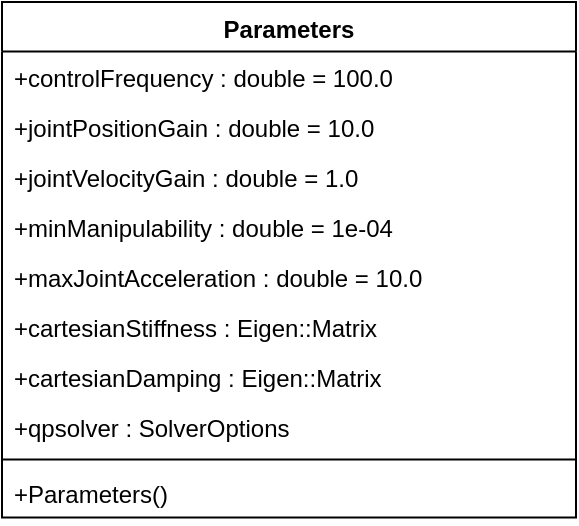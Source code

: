 <mxfile version="22.1.2" type="device" pages="3">
  <diagram id="FQdJzRD--6ONu7JnPp8p" name="Parameters">
    <mxGraphModel dx="884" dy="563" grid="1" gridSize="10" guides="1" tooltips="1" connect="1" arrows="1" fold="1" page="1" pageScale="1" pageWidth="827" pageHeight="1169" math="0" shadow="0">
      <root>
        <mxCell id="0" />
        <mxCell id="1" parent="0" />
        <mxCell id="tZS2fEgcHLsBQvdGU5sw-1" value="Parameters" style="swimlane;fontStyle=1;align=center;verticalAlign=top;childLayout=stackLayout;horizontal=1;startSize=24.7;horizontalStack=0;resizeParent=1;resizeParentMax=0;resizeLast=0;collapsible=0;marginBottom=0;" vertex="1" parent="1">
          <mxGeometry x="50" y="60" width="287" height="257.7" as="geometry" />
        </mxCell>
        <mxCell id="tZS2fEgcHLsBQvdGU5sw-2" value="+controlFrequency : double = 100.0" style="text;strokeColor=none;fillColor=none;align=left;verticalAlign=top;spacingLeft=4;spacingRight=4;overflow=hidden;rotatable=0;points=[[0,0.5],[1,0.5]];portConstraint=eastwest;" vertex="1" parent="tZS2fEgcHLsBQvdGU5sw-1">
          <mxGeometry y="24.7" width="287" height="25" as="geometry" />
        </mxCell>
        <mxCell id="tZS2fEgcHLsBQvdGU5sw-3" value="+jointPositionGain : double = 10.0" style="text;strokeColor=none;fillColor=none;align=left;verticalAlign=top;spacingLeft=4;spacingRight=4;overflow=hidden;rotatable=0;points=[[0,0.5],[1,0.5]];portConstraint=eastwest;" vertex="1" parent="tZS2fEgcHLsBQvdGU5sw-1">
          <mxGeometry y="49.7" width="287" height="25" as="geometry" />
        </mxCell>
        <mxCell id="tZS2fEgcHLsBQvdGU5sw-4" value="+jointVelocityGain : double = 1.0" style="text;strokeColor=none;fillColor=none;align=left;verticalAlign=top;spacingLeft=4;spacingRight=4;overflow=hidden;rotatable=0;points=[[0,0.5],[1,0.5]];portConstraint=eastwest;" vertex="1" parent="tZS2fEgcHLsBQvdGU5sw-1">
          <mxGeometry y="74.7" width="287" height="25" as="geometry" />
        </mxCell>
        <mxCell id="tZS2fEgcHLsBQvdGU5sw-5" value="+minManipulability : double = 1e-04" style="text;strokeColor=none;fillColor=none;align=left;verticalAlign=top;spacingLeft=4;spacingRight=4;overflow=hidden;rotatable=0;points=[[0,0.5],[1,0.5]];portConstraint=eastwest;" vertex="1" parent="tZS2fEgcHLsBQvdGU5sw-1">
          <mxGeometry y="99.7" width="287" height="25" as="geometry" />
        </mxCell>
        <mxCell id="tZS2fEgcHLsBQvdGU5sw-6" value="+maxJointAcceleration : double = 10.0" style="text;strokeColor=none;fillColor=none;align=left;verticalAlign=top;spacingLeft=4;spacingRight=4;overflow=hidden;rotatable=0;points=[[0,0.5],[1,0.5]];portConstraint=eastwest;" vertex="1" parent="tZS2fEgcHLsBQvdGU5sw-1">
          <mxGeometry y="124.7" width="287" height="25" as="geometry" />
        </mxCell>
        <mxCell id="tZS2fEgcHLsBQvdGU5sw-7" value="+cartesianStiffness : Eigen::Matrix" style="text;strokeColor=none;fillColor=none;align=left;verticalAlign=top;spacingLeft=4;spacingRight=4;overflow=hidden;rotatable=0;points=[[0,0.5],[1,0.5]];portConstraint=eastwest;" vertex="1" parent="tZS2fEgcHLsBQvdGU5sw-1">
          <mxGeometry y="149.7" width="287" height="25" as="geometry" />
        </mxCell>
        <mxCell id="tZS2fEgcHLsBQvdGU5sw-8" value="+cartesianDamping : Eigen::Matrix" style="text;strokeColor=none;fillColor=none;align=left;verticalAlign=top;spacingLeft=4;spacingRight=4;overflow=hidden;rotatable=0;points=[[0,0.5],[1,0.5]];portConstraint=eastwest;" vertex="1" parent="tZS2fEgcHLsBQvdGU5sw-1">
          <mxGeometry y="174.7" width="287" height="25" as="geometry" />
        </mxCell>
        <mxCell id="tZS2fEgcHLsBQvdGU5sw-9" value="+qpsolver : SolverOptions" style="text;strokeColor=none;fillColor=none;align=left;verticalAlign=top;spacingLeft=4;spacingRight=4;overflow=hidden;rotatable=0;points=[[0,0.5],[1,0.5]];portConstraint=eastwest;" vertex="1" parent="tZS2fEgcHLsBQvdGU5sw-1">
          <mxGeometry y="199.7" width="287" height="25" as="geometry" />
        </mxCell>
        <mxCell id="tZS2fEgcHLsBQvdGU5sw-10" style="line;strokeWidth=1;fillColor=none;align=left;verticalAlign=middle;spacingTop=-1;spacingLeft=3;spacingRight=3;rotatable=0;labelPosition=right;points=[];portConstraint=eastwest;strokeColor=inherit;" vertex="1" parent="tZS2fEgcHLsBQvdGU5sw-1">
          <mxGeometry y="224.7" width="287" height="8" as="geometry" />
        </mxCell>
        <mxCell id="tZS2fEgcHLsBQvdGU5sw-11" value="+Parameters()" style="text;strokeColor=none;fillColor=none;align=left;verticalAlign=top;spacingLeft=4;spacingRight=4;overflow=hidden;rotatable=0;points=[[0,0.5],[1,0.5]];portConstraint=eastwest;" vertex="1" parent="tZS2fEgcHLsBQvdGU5sw-1">
          <mxGeometry y="232.7" width="287" height="25" as="geometry" />
        </mxCell>
      </root>
    </mxGraphModel>
  </diagram>
  <diagram name="SerialLinkBase" id="S2h_ZQmrx3T9z0P8xpj5">
    <mxGraphModel dx="931" dy="593" grid="1" gridSize="10" guides="1" tooltips="1" connect="1" arrows="1" fold="1" page="1" pageScale="1" pageWidth="827" pageHeight="1169" math="0" shadow="0">
      <root>
        <mxCell id="0" />
        <mxCell id="1" parent="0" />
        <mxCell id="cwrhPxI-1V7dXrqJGJlZ-188" value="RobotLibrary::Model::KinematicTree" style="swimlane;fontStyle=1;align=center;verticalAlign=top;childLayout=stackLayout;horizontal=1;startSize=26;horizontalStack=0;resizeParent=1;resizeParentMax=0;resizeLast=0;collapsible=1;marginBottom=0;whiteSpace=wrap;html=1;" vertex="1" collapsed="1" parent="1">
          <mxGeometry x="10" y="10" width="250" height="30" as="geometry">
            <mxRectangle x="280" y="900" width="280" height="86" as="alternateBounds" />
          </mxGeometry>
        </mxCell>
        <mxCell id="cwrhPxI-1V7dXrqJGJlZ-189" value="+ field: type" style="text;strokeColor=none;fillColor=none;align=left;verticalAlign=top;spacingLeft=4;spacingRight=4;overflow=hidden;rotatable=0;points=[[0,0.5],[1,0.5]];portConstraint=eastwest;whiteSpace=wrap;html=1;" vertex="1" parent="cwrhPxI-1V7dXrqJGJlZ-188">
          <mxGeometry y="26" width="280" height="26" as="geometry" />
        </mxCell>
        <mxCell id="cwrhPxI-1V7dXrqJGJlZ-190" value="" style="line;strokeWidth=1;fillColor=none;align=left;verticalAlign=middle;spacingTop=-1;spacingLeft=3;spacingRight=3;rotatable=0;labelPosition=right;points=[];portConstraint=eastwest;strokeColor=inherit;" vertex="1" parent="cwrhPxI-1V7dXrqJGJlZ-188">
          <mxGeometry y="52" width="280" height="8" as="geometry" />
        </mxCell>
        <mxCell id="cwrhPxI-1V7dXrqJGJlZ-191" value="+ method(type): type" style="text;strokeColor=none;fillColor=none;align=left;verticalAlign=top;spacingLeft=4;spacingRight=4;overflow=hidden;rotatable=0;points=[[0,0.5],[1,0.5]];portConstraint=eastwest;whiteSpace=wrap;html=1;" vertex="1" parent="cwrhPxI-1V7dXrqJGJlZ-188">
          <mxGeometry y="60" width="280" height="26" as="geometry" />
        </mxCell>
        <mxCell id="lIEJoRiZzl8ux1o-gNhp-1" value="QPSolver&amp;lt;double&amp;gt;" style="swimlane;fontStyle=1;align=center;verticalAlign=top;childLayout=stackLayout;horizontal=1;startSize=26;horizontalStack=0;resizeParent=1;resizeParentMax=0;resizeLast=0;collapsible=1;marginBottom=0;whiteSpace=wrap;html=1;" vertex="1" collapsed="1" parent="1">
          <mxGeometry x="290" y="10" width="150" height="30" as="geometry">
            <mxRectangle x="280" y="900" width="280" height="86" as="alternateBounds" />
          </mxGeometry>
        </mxCell>
        <mxCell id="lIEJoRiZzl8ux1o-gNhp-2" value="+ field: type" style="text;strokeColor=none;fillColor=none;align=left;verticalAlign=top;spacingLeft=4;spacingRight=4;overflow=hidden;rotatable=0;points=[[0,0.5],[1,0.5]];portConstraint=eastwest;whiteSpace=wrap;html=1;" vertex="1" parent="lIEJoRiZzl8ux1o-gNhp-1">
          <mxGeometry y="26" width="280" height="26" as="geometry" />
        </mxCell>
        <mxCell id="lIEJoRiZzl8ux1o-gNhp-3" value="" style="line;strokeWidth=1;fillColor=none;align=left;verticalAlign=middle;spacingTop=-1;spacingLeft=3;spacingRight=3;rotatable=0;labelPosition=right;points=[];portConstraint=eastwest;strokeColor=inherit;" vertex="1" parent="lIEJoRiZzl8ux1o-gNhp-1">
          <mxGeometry y="52" width="280" height="8" as="geometry" />
        </mxCell>
        <mxCell id="lIEJoRiZzl8ux1o-gNhp-4" value="+ method(type): type" style="text;strokeColor=none;fillColor=none;align=left;verticalAlign=top;spacingLeft=4;spacingRight=4;overflow=hidden;rotatable=0;points=[[0,0.5],[1,0.5]];portConstraint=eastwest;whiteSpace=wrap;html=1;" vertex="1" parent="lIEJoRiZzl8ux1o-gNhp-1">
          <mxGeometry y="60" width="280" height="26" as="geometry" />
        </mxCell>
        <mxCell id="lIEJoRiZzl8ux1o-gNhp-6" style="edgeStyle=orthogonalEdgeStyle;rounded=0;orthogonalLoop=1;jettySize=auto;html=1;" edge="1" parent="1" source="cwrhPxI-1V7dXrqJGJlZ-188">
          <mxGeometry relative="1" as="geometry">
            <mxPoint x="135" y="80" as="targetPoint" />
          </mxGeometry>
        </mxCell>
        <mxCell id="lIEJoRiZzl8ux1o-gNhp-7" style="edgeStyle=orthogonalEdgeStyle;rounded=0;orthogonalLoop=1;jettySize=auto;html=1;entryX=0.428;entryY=0.001;entryDx=0;entryDy=0;entryPerimeter=0;" edge="1" parent="1" source="lIEJoRiZzl8ux1o-gNhp-1" target="gg2wjtjJpoO7n8ZGzs-S-1">
          <mxGeometry relative="1" as="geometry">
            <mxPoint x="364.6" y="81.79" as="targetPoint" />
          </mxGeometry>
        </mxCell>
        <mxCell id="gg2wjtjJpoO7n8ZGzs-S-1" value="SerialLinkBase" style="swimlane;fontStyle=1;align=center;verticalAlign=top;childLayout=stackLayout;horizontal=1;startSize=22.771;horizontalStack=0;resizeParent=1;resizeParentMax=0;resizeLast=0;collapsible=0;marginBottom=0;" vertex="1" parent="1">
          <mxGeometry x="10" y="80" width="830" height="812.771" as="geometry" />
        </mxCell>
        <mxCell id="gg2wjtjJpoO7n8ZGzs-S-2" value="-_redundantTaskSet : bool" style="text;strokeColor=none;fillColor=none;align=left;verticalAlign=top;spacingLeft=4;spacingRight=4;overflow=hidden;rotatable=0;points=[[0,0.5],[1,0.5]];portConstraint=eastwest;" vertex="1" parent="gg2wjtjJpoO7n8ZGzs-S-1">
          <mxGeometry y="22.771" width="830" height="23" as="geometry" />
        </mxCell>
        <mxCell id="gg2wjtjJpoO7n8ZGzs-S-3" value="-_jointPositionGain : double" style="text;strokeColor=none;fillColor=none;align=left;verticalAlign=top;spacingLeft=4;spacingRight=4;overflow=hidden;rotatable=0;points=[[0,0.5],[1,0.5]];portConstraint=eastwest;" vertex="1" parent="gg2wjtjJpoO7n8ZGzs-S-1">
          <mxGeometry y="45.771" width="830" height="23" as="geometry" />
        </mxCell>
        <mxCell id="gg2wjtjJpoO7n8ZGzs-S-4" value="-_jointVelocityGain : double" style="text;strokeColor=none;fillColor=none;align=left;verticalAlign=top;spacingLeft=4;spacingRight=4;overflow=hidden;rotatable=0;points=[[0,0.5],[1,0.5]];portConstraint=eastwest;" vertex="1" parent="gg2wjtjJpoO7n8ZGzs-S-1">
          <mxGeometry y="68.771" width="830" height="23" as="geometry" />
        </mxCell>
        <mxCell id="gg2wjtjJpoO7n8ZGzs-S-5" value="-_manipulability : double" style="text;strokeColor=none;fillColor=none;align=left;verticalAlign=top;spacingLeft=4;spacingRight=4;overflow=hidden;rotatable=0;points=[[0,0.5],[1,0.5]];portConstraint=eastwest;" vertex="1" parent="gg2wjtjJpoO7n8ZGzs-S-1">
          <mxGeometry y="91.771" width="830" height="23" as="geometry" />
        </mxCell>
        <mxCell id="gg2wjtjJpoO7n8ZGzs-S-6" value="-_minManipulability : double" style="text;strokeColor=none;fillColor=none;align=left;verticalAlign=top;spacingLeft=4;spacingRight=4;overflow=hidden;rotatable=0;points=[[0,0.5],[1,0.5]];portConstraint=eastwest;" vertex="1" parent="gg2wjtjJpoO7n8ZGzs-S-1">
          <mxGeometry y="114.771" width="830" height="23" as="geometry" />
        </mxCell>
        <mxCell id="gg2wjtjJpoO7n8ZGzs-S-7" value="-_maxJointAcceleration : double" style="text;strokeColor=none;fillColor=none;align=left;verticalAlign=top;spacingLeft=4;spacingRight=4;overflow=hidden;rotatable=0;points=[[0,0.5],[1,0.5]];portConstraint=eastwest;" vertex="1" parent="gg2wjtjJpoO7n8ZGzs-S-1">
          <mxGeometry y="137.771" width="830" height="23" as="geometry" />
        </mxCell>
        <mxCell id="gg2wjtjJpoO7n8ZGzs-S-8" value="-_controlFrequency : double" style="text;strokeColor=none;fillColor=none;align=left;verticalAlign=top;spacingLeft=4;spacingRight=4;overflow=hidden;rotatable=0;points=[[0,0.5],[1,0.5]];portConstraint=eastwest;" vertex="1" parent="gg2wjtjJpoO7n8ZGzs-S-1">
          <mxGeometry y="160.771" width="830" height="23" as="geometry" />
        </mxCell>
        <mxCell id="gg2wjtjJpoO7n8ZGzs-S-9" value="-_cartesianStiffness : Eigen::Matrix" style="text;strokeColor=none;fillColor=none;align=left;verticalAlign=top;spacingLeft=4;spacingRight=4;overflow=hidden;rotatable=0;points=[[0,0.5],[1,0.5]];portConstraint=eastwest;" vertex="1" parent="gg2wjtjJpoO7n8ZGzs-S-1">
          <mxGeometry y="183.771" width="830" height="23" as="geometry" />
        </mxCell>
        <mxCell id="gg2wjtjJpoO7n8ZGzs-S-10" value="-_cartesianDamping : Eigen::Matrix" style="text;strokeColor=none;fillColor=none;align=left;verticalAlign=top;spacingLeft=4;spacingRight=4;overflow=hidden;rotatable=0;points=[[0,0.5],[1,0.5]];portConstraint=eastwest;" vertex="1" parent="gg2wjtjJpoO7n8ZGzs-S-1">
          <mxGeometry y="206.771" width="830" height="23" as="geometry" />
        </mxCell>
        <mxCell id="gg2wjtjJpoO7n8ZGzs-S-11" value="-_jacobianMatrix : Eigen::Matrix" style="text;strokeColor=none;fillColor=none;align=left;verticalAlign=top;spacingLeft=4;spacingRight=4;overflow=hidden;rotatable=0;points=[[0,0.5],[1,0.5]];portConstraint=eastwest;" vertex="1" parent="gg2wjtjJpoO7n8ZGzs-S-1">
          <mxGeometry y="229.771" width="830" height="23" as="geometry" />
        </mxCell>
        <mxCell id="gg2wjtjJpoO7n8ZGzs-S-12" value="-_forceEllipsoid : Eigen::Matrix" style="text;strokeColor=none;fillColor=none;align=left;verticalAlign=top;spacingLeft=4;spacingRight=4;overflow=hidden;rotatable=0;points=[[0,0.5],[1,0.5]];portConstraint=eastwest;" vertex="1" parent="gg2wjtjJpoO7n8ZGzs-S-1">
          <mxGeometry y="252.771" width="830" height="23" as="geometry" />
        </mxCell>
        <mxCell id="gg2wjtjJpoO7n8ZGzs-S-13" value="-_constraintMatrix : Eigen::Matrix" style="text;strokeColor=none;fillColor=none;align=left;verticalAlign=top;spacingLeft=4;spacingRight=4;overflow=hidden;rotatable=0;points=[[0,0.5],[1,0.5]];portConstraint=eastwest;" vertex="1" parent="gg2wjtjJpoO7n8ZGzs-S-1">
          <mxGeometry y="275.771" width="830" height="23" as="geometry" />
        </mxCell>
        <mxCell id="gg2wjtjJpoO7n8ZGzs-S-14" value="-_constraintVector : Eigen::VectorXd" style="text;strokeColor=none;fillColor=none;align=left;verticalAlign=top;spacingLeft=4;spacingRight=4;overflow=hidden;rotatable=0;points=[[0,0.5],[1,0.5]];portConstraint=eastwest;" vertex="1" parent="gg2wjtjJpoO7n8ZGzs-S-1">
          <mxGeometry y="298.771" width="830" height="23" as="geometry" />
        </mxCell>
        <mxCell id="gg2wjtjJpoO7n8ZGzs-S-15" value="-_redundantTask : Eigen::VectorXd" style="text;strokeColor=none;fillColor=none;align=left;verticalAlign=top;spacingLeft=4;spacingRight=4;overflow=hidden;rotatable=0;points=[[0,0.5],[1,0.5]];portConstraint=eastwest;" vertex="1" parent="gg2wjtjJpoO7n8ZGzs-S-1">
          <mxGeometry y="321.771" width="830" height="23" as="geometry" />
        </mxCell>
        <mxCell id="gg2wjtjJpoO7n8ZGzs-S-16" value="-_model : std::shared_ptr" style="text;strokeColor=none;fillColor=none;align=left;verticalAlign=top;spacingLeft=4;spacingRight=4;overflow=hidden;rotatable=0;points=[[0,0.5],[1,0.5]];portConstraint=eastwest;" vertex="1" parent="gg2wjtjJpoO7n8ZGzs-S-1">
          <mxGeometry y="344.771" width="830" height="23" as="geometry" />
        </mxCell>
        <mxCell id="gg2wjtjJpoO7n8ZGzs-S-17" value="-_endpointPose : RobotLibrary::Model::Pose" style="text;strokeColor=none;fillColor=none;align=left;verticalAlign=top;spacingLeft=4;spacingRight=4;overflow=hidden;rotatable=0;points=[[0,0.5],[1,0.5]];portConstraint=eastwest;" vertex="1" parent="gg2wjtjJpoO7n8ZGzs-S-1">
          <mxGeometry y="367.771" width="830" height="23" as="geometry" />
        </mxCell>
        <mxCell id="gg2wjtjJpoO7n8ZGzs-S-18" value="-_endpointFrame : RobotLibrary::Model::ReferenceFrame*" style="text;strokeColor=none;fillColor=none;align=left;verticalAlign=top;spacingLeft=4;spacingRight=4;overflow=hidden;rotatable=0;points=[[0,0.5],[1,0.5]];portConstraint=eastwest;" vertex="1" parent="gg2wjtjJpoO7n8ZGzs-S-1">
          <mxGeometry y="390.771" width="830" height="23" as="geometry" />
        </mxCell>
        <mxCell id="gg2wjtjJpoO7n8ZGzs-S-19" style="line;strokeWidth=1;fillColor=none;align=left;verticalAlign=middle;spacingTop=-1;spacingLeft=3;spacingRight=3;rotatable=0;labelPosition=right;points=[];portConstraint=eastwest;strokeColor=inherit;" vertex="1" parent="gg2wjtjJpoO7n8ZGzs-S-1">
          <mxGeometry y="413.771" width="830" height="8" as="geometry" />
        </mxCell>
        <mxCell id="gg2wjtjJpoO7n8ZGzs-S-20" value="+SerialLinkBase(model: std::shared_ptr, endpointName: std::string, parameters: Parameters)" style="text;strokeColor=none;fillColor=none;align=left;verticalAlign=top;spacingLeft=4;spacingRight=4;overflow=hidden;rotatable=0;points=[[0,0.5],[1,0.5]];portConstraint=eastwest;" vertex="1" parent="gg2wjtjJpoO7n8ZGzs-S-1">
          <mxGeometry y="421.771" width="830" height="23" as="geometry" />
        </mxCell>
        <mxCell id="gg2wjtjJpoO7n8ZGzs-S-21" value="+resolve_endpoint_motion(endpointMotion: Eigen::Vector) : Eigen::VectorXd" style="text;strokeColor=none;fillColor=none;align=left;verticalAlign=top;spacingLeft=4;spacingRight=4;overflow=hidden;rotatable=0;points=[[0,0.5],[1,0.5]];portConstraint=eastwest;" vertex="1" parent="gg2wjtjJpoO7n8ZGzs-S-1">
          <mxGeometry y="444.771" width="830" height="23" as="geometry" />
        </mxCell>
        <mxCell id="gg2wjtjJpoO7n8ZGzs-S-22" value="+resolve_endpoint_twist(twist: Eigen::Vector) : Eigen::VectorXd" style="text;strokeColor=none;fillColor=none;align=left;verticalAlign=top;spacingLeft=4;spacingRight=4;overflow=hidden;rotatable=0;points=[[0,0.5],[1,0.5]];portConstraint=eastwest;" vertex="1" parent="gg2wjtjJpoO7n8ZGzs-S-1">
          <mxGeometry y="467.771" width="830" height="23" as="geometry" />
        </mxCell>
        <mxCell id="gg2wjtjJpoO7n8ZGzs-S-23" value="+track_endpoint_trajectory(desiredPose: RobotLibrary::Model::Pose, desiredVelocity: Eigen::Vector, desiredAcceleration: Eigen::Vector) : Eigen::VectorXd" style="text;strokeColor=none;fillColor=none;align=left;verticalAlign=top;spacingLeft=4;spacingRight=4;overflow=hidden;rotatable=0;points=[[0,0.5],[1,0.5]];portConstraint=eastwest;" vertex="1" parent="gg2wjtjJpoO7n8ZGzs-S-1">
          <mxGeometry y="490.771" width="830" height="23" as="geometry" />
        </mxCell>
        <mxCell id="gg2wjtjJpoO7n8ZGzs-S-24" value="+track_joint_trajectory(desiredPosition: Eigen::VectorXd, desiredVelocity: Eigen::VectorXd, desiredAcceleration: Eigen::VectorXd) : Eigen::VectorXd" style="text;strokeColor=none;fillColor=none;align=left;verticalAlign=top;spacingLeft=4;spacingRight=4;overflow=hidden;rotatable=0;points=[[0,0.5],[1,0.5]];portConstraint=eastwest;" vertex="1" parent="gg2wjtjJpoO7n8ZGzs-S-1">
          <mxGeometry y="513.771" width="830" height="23" as="geometry" />
        </mxCell>
        <mxCell id="gg2wjtjJpoO7n8ZGzs-S-25" value="+manipulability() : double" style="text;strokeColor=none;fillColor=none;align=left;verticalAlign=top;spacingLeft=4;spacingRight=4;overflow=hidden;rotatable=0;points=[[0,0.5],[1,0.5]];portConstraint=eastwest;" vertex="1" parent="gg2wjtjJpoO7n8ZGzs-S-1">
          <mxGeometry y="536.771" width="830" height="23" as="geometry" />
        </mxCell>
        <mxCell id="gg2wjtjJpoO7n8ZGzs-S-26" value="+manipulability_gradient() : Eigen::VectorXd" style="text;strokeColor=none;fillColor=none;align=left;verticalAlign=top;spacingLeft=4;spacingRight=4;overflow=hidden;rotatable=0;points=[[0,0.5],[1,0.5]];portConstraint=eastwest;" vertex="1" parent="gg2wjtjJpoO7n8ZGzs-S-1">
          <mxGeometry y="559.771" width="830" height="23" as="geometry" />
        </mxCell>
        <mxCell id="gg2wjtjJpoO7n8ZGzs-S-27" value="+endpoint_pose() : RobotLibrary::Model::Pose" style="text;strokeColor=none;fillColor=none;align=left;verticalAlign=top;spacingLeft=4;spacingRight=4;overflow=hidden;rotatable=0;points=[[0,0.5],[1,0.5]];portConstraint=eastwest;" vertex="1" parent="gg2wjtjJpoO7n8ZGzs-S-1">
          <mxGeometry y="582.771" width="830" height="23" as="geometry" />
        </mxCell>
        <mxCell id="gg2wjtjJpoO7n8ZGzs-S-28" value="+endpoint_velocity() : Eigen::Vector" style="text;strokeColor=none;fillColor=none;align=left;verticalAlign=top;spacingLeft=4;spacingRight=4;overflow=hidden;rotatable=0;points=[[0,0.5],[1,0.5]];portConstraint=eastwest;" vertex="1" parent="gg2wjtjJpoO7n8ZGzs-S-1">
          <mxGeometry y="605.771" width="830" height="23" as="geometry" />
        </mxCell>
        <mxCell id="gg2wjtjJpoO7n8ZGzs-S-29" value="+jacobian() : Eigen::Matrix" style="text;strokeColor=none;fillColor=none;align=left;verticalAlign=top;spacingLeft=4;spacingRight=4;overflow=hidden;rotatable=0;points=[[0,0.5],[1,0.5]];portConstraint=eastwest;" vertex="1" parent="gg2wjtjJpoO7n8ZGzs-S-1">
          <mxGeometry y="628.771" width="830" height="23" as="geometry" />
        </mxCell>
        <mxCell id="gg2wjtjJpoO7n8ZGzs-S-30" value="+update()" style="text;strokeColor=none;fillColor=none;align=left;verticalAlign=top;spacingLeft=4;spacingRight=4;overflow=hidden;rotatable=0;points=[[0,0.5],[1,0.5]];portConstraint=eastwest;" vertex="1" parent="gg2wjtjJpoO7n8ZGzs-S-1">
          <mxGeometry y="651.771" width="830" height="23" as="geometry" />
        </mxCell>
        <mxCell id="gg2wjtjJpoO7n8ZGzs-S-31" value="+set_control_parameters(parameters: Parameters)" style="text;strokeColor=none;fillColor=none;align=left;verticalAlign=top;spacingLeft=4;spacingRight=4;overflow=hidden;rotatable=0;points=[[0,0.5],[1,0.5]];portConstraint=eastwest;" vertex="1" parent="gg2wjtjJpoO7n8ZGzs-S-1">
          <mxGeometry y="674.771" width="830" height="23" as="geometry" />
        </mxCell>
        <mxCell id="gg2wjtjJpoO7n8ZGzs-S-32" value="+set_redundant_task(task: Eigen::VectorXd) : bool" style="text;strokeColor=none;fillColor=none;align=left;verticalAlign=top;spacingLeft=4;spacingRight=4;overflow=hidden;rotatable=0;points=[[0,0.5],[1,0.5]];portConstraint=eastwest;" vertex="1" parent="gg2wjtjJpoO7n8ZGzs-S-1">
          <mxGeometry y="697.771" width="830" height="23" as="geometry" />
        </mxCell>
        <mxCell id="gg2wjtjJpoO7n8ZGzs-S-33" value="+is_singular() : bool" style="text;strokeColor=none;fillColor=none;align=left;verticalAlign=top;spacingLeft=4;spacingRight=4;overflow=hidden;rotatable=0;points=[[0,0.5],[1,0.5]];portConstraint=eastwest;" vertex="1" parent="gg2wjtjJpoO7n8ZGzs-S-1">
          <mxGeometry y="720.771" width="830" height="23" as="geometry" />
        </mxCell>
        <mxCell id="gg2wjtjJpoO7n8ZGzs-S-34" value="+model() : std::shared_ptr" style="text;strokeColor=none;fillColor=none;align=left;verticalAlign=top;spacingLeft=4;spacingRight=4;overflow=hidden;rotatable=0;points=[[0,0.5],[1,0.5]];portConstraint=eastwest;" vertex="1" parent="gg2wjtjJpoO7n8ZGzs-S-1">
          <mxGeometry y="743.771" width="830" height="23" as="geometry" />
        </mxCell>
        <mxCell id="gg2wjtjJpoO7n8ZGzs-S-35" value="+frequency() : double" style="text;strokeColor=none;fillColor=none;align=left;verticalAlign=top;spacingLeft=4;spacingRight=4;overflow=hidden;rotatable=0;points=[[0,0.5],[1,0.5]];portConstraint=eastwest;" vertex="1" parent="gg2wjtjJpoO7n8ZGzs-S-1">
          <mxGeometry y="766.771" width="830" height="23" as="geometry" />
        </mxCell>
        <mxCell id="gg2wjtjJpoO7n8ZGzs-S-36" value="+compute_control_limits(jointNumber: unsigned int) : RobotLibrary::Model::Limits" style="text;strokeColor=none;fillColor=none;align=left;verticalAlign=top;spacingLeft=4;spacingRight=4;overflow=hidden;rotatable=0;points=[[0,0.5],[1,0.5]];portConstraint=eastwest;" vertex="1" parent="gg2wjtjJpoO7n8ZGzs-S-1">
          <mxGeometry y="789.771" width="830" height="23" as="geometry" />
        </mxCell>
      </root>
    </mxGraphModel>
  </diagram>
  <diagram id="0Fa5bVee6Qqv2Jy7pKLX" name="SerialKinematicControl">
    <mxGraphModel dx="1263" dy="804" grid="1" gridSize="10" guides="1" tooltips="1" connect="1" arrows="1" fold="1" page="1" pageScale="1" pageWidth="827" pageHeight="1169" math="0" shadow="0">
      <root>
        <mxCell id="0" />
        <mxCell id="1" parent="0" />
        <mxCell id="jVb0AHQaYBlftIB5OLtj-1" value="SerialKinematicControl" style="swimlane;fontStyle=1;align=center;verticalAlign=top;childLayout=stackLayout;horizontal=1;startSize=24.133;horizontalStack=0;resizeParent=1;resizeParentMax=0;resizeLast=0;collapsible=0;marginBottom=0;" vertex="1" parent="1">
          <mxGeometry x="10" y="80" width="840" height="176.133" as="geometry" />
        </mxCell>
        <mxCell id="jVb0AHQaYBlftIB5OLtj-2" style="line;strokeWidth=1;fillColor=none;align=left;verticalAlign=middle;spacingTop=-1;spacingLeft=3;spacingRight=3;rotatable=0;labelPosition=right;points=[];portConstraint=eastwest;strokeColor=inherit;" vertex="1" parent="jVb0AHQaYBlftIB5OLtj-1">
          <mxGeometry y="24.133" width="840" height="8" as="geometry" />
        </mxCell>
        <mxCell id="jVb0AHQaYBlftIB5OLtj-3" value="+SerialKinematicControl(model : std::shared_ptr, endpointName : std::string, parameters : Parameters)" style="text;strokeColor=none;fillColor=none;align=left;verticalAlign=top;spacingLeft=4;spacingRight=4;overflow=hidden;rotatable=0;points=[[0,0.5],[1,0.5]];portConstraint=eastwest;" vertex="1" parent="jVb0AHQaYBlftIB5OLtj-1">
          <mxGeometry y="32.133" width="840" height="24" as="geometry" />
        </mxCell>
        <mxCell id="jVb0AHQaYBlftIB5OLtj-4" value="+resolve_endpoint_motion(endpointMotion : Eigen::Vector) : Eigen::VectorXd" style="text;strokeColor=none;fillColor=none;align=left;verticalAlign=top;spacingLeft=4;spacingRight=4;overflow=hidden;rotatable=0;points=[[0,0.5],[1,0.5]];portConstraint=eastwest;" vertex="1" parent="jVb0AHQaYBlftIB5OLtj-1">
          <mxGeometry y="56.133" width="840" height="24" as="geometry" />
        </mxCell>
        <mxCell id="jVb0AHQaYBlftIB5OLtj-5" value="+resolve_endpoint_twist(twist : Eigen::Vector) : Eigen::VectorXd" style="text;strokeColor=none;fillColor=none;align=left;verticalAlign=top;spacingLeft=4;spacingRight=4;overflow=hidden;rotatable=0;points=[[0,0.5],[1,0.5]];portConstraint=eastwest;" vertex="1" parent="jVb0AHQaYBlftIB5OLtj-1">
          <mxGeometry y="80.133" width="840" height="24" as="geometry" />
        </mxCell>
        <mxCell id="jVb0AHQaYBlftIB5OLtj-6" value="+track_endpoint_trajectory(desiredPose : RobotLibrary::Model::Pose, desiredVelocity : Eigen::Vector, desiredAcceleration : Eigen::Vector) : Eigen::VectorXd" style="text;strokeColor=none;fillColor=none;align=left;verticalAlign=top;spacingLeft=4;spacingRight=4;overflow=hidden;rotatable=0;points=[[0,0.5],[1,0.5]];portConstraint=eastwest;" vertex="1" parent="jVb0AHQaYBlftIB5OLtj-1">
          <mxGeometry y="104.133" width="840" height="24" as="geometry" />
        </mxCell>
        <mxCell id="jVb0AHQaYBlftIB5OLtj-7" value="+track_joint_trajectory(desiredPosition : Eigen::VectorXd, desiredVelocity : Eigen::VectorXd, desiredAcceleration : Eigen::VectorXd) : Eigen::VectorXd" style="text;strokeColor=none;fillColor=none;align=left;verticalAlign=top;spacingLeft=4;spacingRight=4;overflow=hidden;rotatable=0;points=[[0,0.5],[1,0.5]];portConstraint=eastwest;" vertex="1" parent="jVb0AHQaYBlftIB5OLtj-1">
          <mxGeometry y="128.133" width="840" height="24" as="geometry" />
        </mxCell>
        <mxCell id="jVb0AHQaYBlftIB5OLtj-8" value="+compute_control_limits(jointNumber : unsigned int) : RobotLibrary::Model::Limits" style="text;strokeColor=none;fillColor=none;align=left;verticalAlign=top;spacingLeft=4;spacingRight=4;overflow=hidden;rotatable=0;points=[[0,0.5],[1,0.5]];portConstraint=eastwest;" vertex="1" parent="jVb0AHQaYBlftIB5OLtj-1">
          <mxGeometry y="152.133" width="840" height="24" as="geometry" />
        </mxCell>
        <mxCell id="nO1OwcRXVVudNZyNP-Y--37" value="&lt;b&gt;SerialLinkBase&lt;/b&gt;" style="swimlane;fontStyle=0;childLayout=stackLayout;horizontal=1;startSize=26;fillColor=none;horizontalStack=0;resizeParent=1;resizeParentMax=0;resizeLast=0;collapsible=1;marginBottom=0;whiteSpace=wrap;html=1;" vertex="1" collapsed="1" parent="1">
          <mxGeometry x="349" y="10" width="130" height="30" as="geometry">
            <mxRectangle x="360" y="270" width="140" height="104" as="alternateBounds" />
          </mxGeometry>
        </mxCell>
        <mxCell id="nO1OwcRXVVudNZyNP-Y--38" value="+ field: type" style="text;strokeColor=none;fillColor=none;align=left;verticalAlign=top;spacingLeft=4;spacingRight=4;overflow=hidden;rotatable=0;points=[[0,0.5],[1,0.5]];portConstraint=eastwest;whiteSpace=wrap;html=1;" vertex="1" parent="nO1OwcRXVVudNZyNP-Y--37">
          <mxGeometry y="26" width="140" height="26" as="geometry" />
        </mxCell>
        <mxCell id="nO1OwcRXVVudNZyNP-Y--39" value="+ field: type" style="text;strokeColor=none;fillColor=none;align=left;verticalAlign=top;spacingLeft=4;spacingRight=4;overflow=hidden;rotatable=0;points=[[0,0.5],[1,0.5]];portConstraint=eastwest;whiteSpace=wrap;html=1;" vertex="1" parent="nO1OwcRXVVudNZyNP-Y--37">
          <mxGeometry y="52" width="140" height="26" as="geometry" />
        </mxCell>
        <mxCell id="nO1OwcRXVVudNZyNP-Y--40" value="+ field: type" style="text;strokeColor=none;fillColor=none;align=left;verticalAlign=top;spacingLeft=4;spacingRight=4;overflow=hidden;rotatable=0;points=[[0,0.5],[1,0.5]];portConstraint=eastwest;whiteSpace=wrap;html=1;" vertex="1" parent="nO1OwcRXVVudNZyNP-Y--37">
          <mxGeometry y="78" width="140" height="26" as="geometry" />
        </mxCell>
        <mxCell id="nO1OwcRXVVudNZyNP-Y--41" style="edgeStyle=orthogonalEdgeStyle;rounded=0;orthogonalLoop=1;jettySize=auto;html=1;" edge="1" parent="1" source="nO1OwcRXVVudNZyNP-Y--37">
          <mxGeometry relative="1" as="geometry">
            <mxPoint x="414" y="80" as="targetPoint" />
          </mxGeometry>
        </mxCell>
      </root>
    </mxGraphModel>
  </diagram>
</mxfile>
